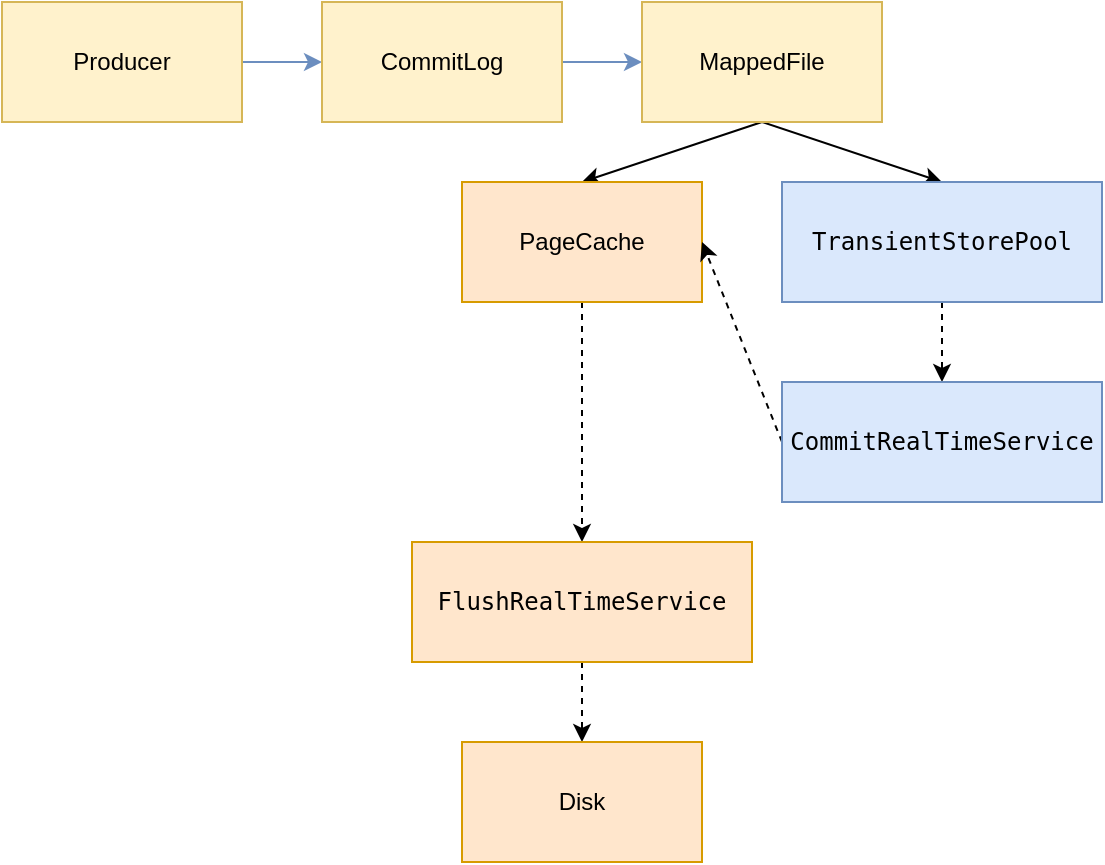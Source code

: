 <mxfile version="15.8.3" type="github">
  <diagram id="9FhPathcQo6w3QkOzpse" name="Page-1">
    <mxGraphModel dx="1426" dy="771" grid="1" gridSize="10" guides="1" tooltips="1" connect="1" arrows="1" fold="1" page="1" pageScale="1" pageWidth="827" pageHeight="1169" math="0" shadow="0">
      <root>
        <mxCell id="0" />
        <mxCell id="1" parent="0" />
        <mxCell id="umPBHbUuq6OMFSkiJR-6-1" value="" style="edgeStyle=orthogonalEdgeStyle;rounded=0;orthogonalLoop=1;jettySize=auto;html=1;fillColor=#dae8fc;strokeColor=#6c8ebf;" edge="1" parent="1" source="umPBHbUuq6OMFSkiJR-6-2" target="umPBHbUuq6OMFSkiJR-6-4">
          <mxGeometry relative="1" as="geometry" />
        </mxCell>
        <mxCell id="umPBHbUuq6OMFSkiJR-6-2" value="Producer" style="rounded=0;whiteSpace=wrap;html=1;fillColor=#fff2cc;strokeColor=#d6b656;" vertex="1" parent="1">
          <mxGeometry x="70" y="240" width="120" height="60" as="geometry" />
        </mxCell>
        <mxCell id="umPBHbUuq6OMFSkiJR-6-3" value="" style="edgeStyle=orthogonalEdgeStyle;rounded=0;orthogonalLoop=1;jettySize=auto;html=1;fillColor=#dae8fc;strokeColor=#6c8ebf;" edge="1" parent="1" source="umPBHbUuq6OMFSkiJR-6-4" target="umPBHbUuq6OMFSkiJR-6-6">
          <mxGeometry relative="1" as="geometry" />
        </mxCell>
        <mxCell id="umPBHbUuq6OMFSkiJR-6-4" value="CommitLog" style="rounded=0;whiteSpace=wrap;html=1;fillColor=#fff2cc;strokeColor=#d6b656;" vertex="1" parent="1">
          <mxGeometry x="230" y="240" width="120" height="60" as="geometry" />
        </mxCell>
        <mxCell id="umPBHbUuq6OMFSkiJR-6-13" style="edgeStyle=none;rounded=0;orthogonalLoop=1;jettySize=auto;html=1;exitX=0.5;exitY=1;exitDx=0;exitDy=0;entryX=0.5;entryY=0;entryDx=0;entryDy=0;" edge="1" parent="1" source="umPBHbUuq6OMFSkiJR-6-6" target="umPBHbUuq6OMFSkiJR-6-8">
          <mxGeometry relative="1" as="geometry" />
        </mxCell>
        <mxCell id="umPBHbUuq6OMFSkiJR-6-14" style="edgeStyle=none;rounded=0;orthogonalLoop=1;jettySize=auto;html=1;exitX=0.5;exitY=1;exitDx=0;exitDy=0;entryX=0.5;entryY=0;entryDx=0;entryDy=0;" edge="1" parent="1" source="umPBHbUuq6OMFSkiJR-6-6" target="umPBHbUuq6OMFSkiJR-6-12">
          <mxGeometry relative="1" as="geometry" />
        </mxCell>
        <mxCell id="umPBHbUuq6OMFSkiJR-6-6" value="MappedFile" style="rounded=0;whiteSpace=wrap;html=1;fillColor=#fff2cc;strokeColor=#d6b656;" vertex="1" parent="1">
          <mxGeometry x="390" y="240" width="120" height="60" as="geometry" />
        </mxCell>
        <mxCell id="umPBHbUuq6OMFSkiJR-6-18" style="edgeStyle=none;rounded=0;orthogonalLoop=1;jettySize=auto;html=1;exitX=0.5;exitY=1;exitDx=0;exitDy=0;entryX=0.5;entryY=0;entryDx=0;entryDy=0;dashed=1;" edge="1" parent="1" source="umPBHbUuq6OMFSkiJR-6-8" target="umPBHbUuq6OMFSkiJR-6-15">
          <mxGeometry relative="1" as="geometry" />
        </mxCell>
        <mxCell id="umPBHbUuq6OMFSkiJR-6-8" value="PageCache" style="rounded=0;whiteSpace=wrap;html=1;fillColor=#ffe6cc;strokeColor=#d79b00;" vertex="1" parent="1">
          <mxGeometry x="300" y="330" width="120" height="60" as="geometry" />
        </mxCell>
        <mxCell id="umPBHbUuq6OMFSkiJR-6-21" style="edgeStyle=none;rounded=0;orthogonalLoop=1;jettySize=auto;html=1;exitX=0.5;exitY=1;exitDx=0;exitDy=0;entryX=0.5;entryY=0;entryDx=0;entryDy=0;dashed=1;" edge="1" parent="1" source="umPBHbUuq6OMFSkiJR-6-12" target="umPBHbUuq6OMFSkiJR-6-20">
          <mxGeometry relative="1" as="geometry" />
        </mxCell>
        <mxCell id="umPBHbUuq6OMFSkiJR-6-12" value="&lt;pre&gt;TransientStorePool&lt;/pre&gt;" style="rounded=0;whiteSpace=wrap;html=1;fillColor=#dae8fc;strokeColor=#6c8ebf;" vertex="1" parent="1">
          <mxGeometry x="460" y="330" width="160" height="60" as="geometry" />
        </mxCell>
        <mxCell id="umPBHbUuq6OMFSkiJR-6-19" style="edgeStyle=none;rounded=0;orthogonalLoop=1;jettySize=auto;html=1;exitX=0.5;exitY=1;exitDx=0;exitDy=0;entryX=0.5;entryY=0;entryDx=0;entryDy=0;dashed=1;" edge="1" parent="1" source="umPBHbUuq6OMFSkiJR-6-15" target="umPBHbUuq6OMFSkiJR-6-17">
          <mxGeometry relative="1" as="geometry" />
        </mxCell>
        <mxCell id="umPBHbUuq6OMFSkiJR-6-15" value="&lt;pre&gt;FlushRealTimeService&lt;/pre&gt;" style="rounded=0;whiteSpace=wrap;html=1;fillColor=#ffe6cc;strokeColor=#d79b00;" vertex="1" parent="1">
          <mxGeometry x="275" y="510" width="170" height="60" as="geometry" />
        </mxCell>
        <mxCell id="umPBHbUuq6OMFSkiJR-6-17" value="Disk" style="rounded=0;whiteSpace=wrap;html=1;fillColor=#ffe6cc;strokeColor=#d79b00;" vertex="1" parent="1">
          <mxGeometry x="300" y="610" width="120" height="60" as="geometry" />
        </mxCell>
        <mxCell id="umPBHbUuq6OMFSkiJR-6-22" style="edgeStyle=none;rounded=0;orthogonalLoop=1;jettySize=auto;html=1;exitX=0;exitY=0.5;exitDx=0;exitDy=0;entryX=1;entryY=0.5;entryDx=0;entryDy=0;dashed=1;" edge="1" parent="1" source="umPBHbUuq6OMFSkiJR-6-20" target="umPBHbUuq6OMFSkiJR-6-8">
          <mxGeometry relative="1" as="geometry" />
        </mxCell>
        <mxCell id="umPBHbUuq6OMFSkiJR-6-20" value="&lt;pre&gt;&lt;pre&gt;CommitRealTimeService&lt;/pre&gt;&lt;/pre&gt;" style="rounded=0;whiteSpace=wrap;html=1;fillColor=#dae8fc;strokeColor=#6c8ebf;" vertex="1" parent="1">
          <mxGeometry x="460" y="430" width="160" height="60" as="geometry" />
        </mxCell>
      </root>
    </mxGraphModel>
  </diagram>
</mxfile>
